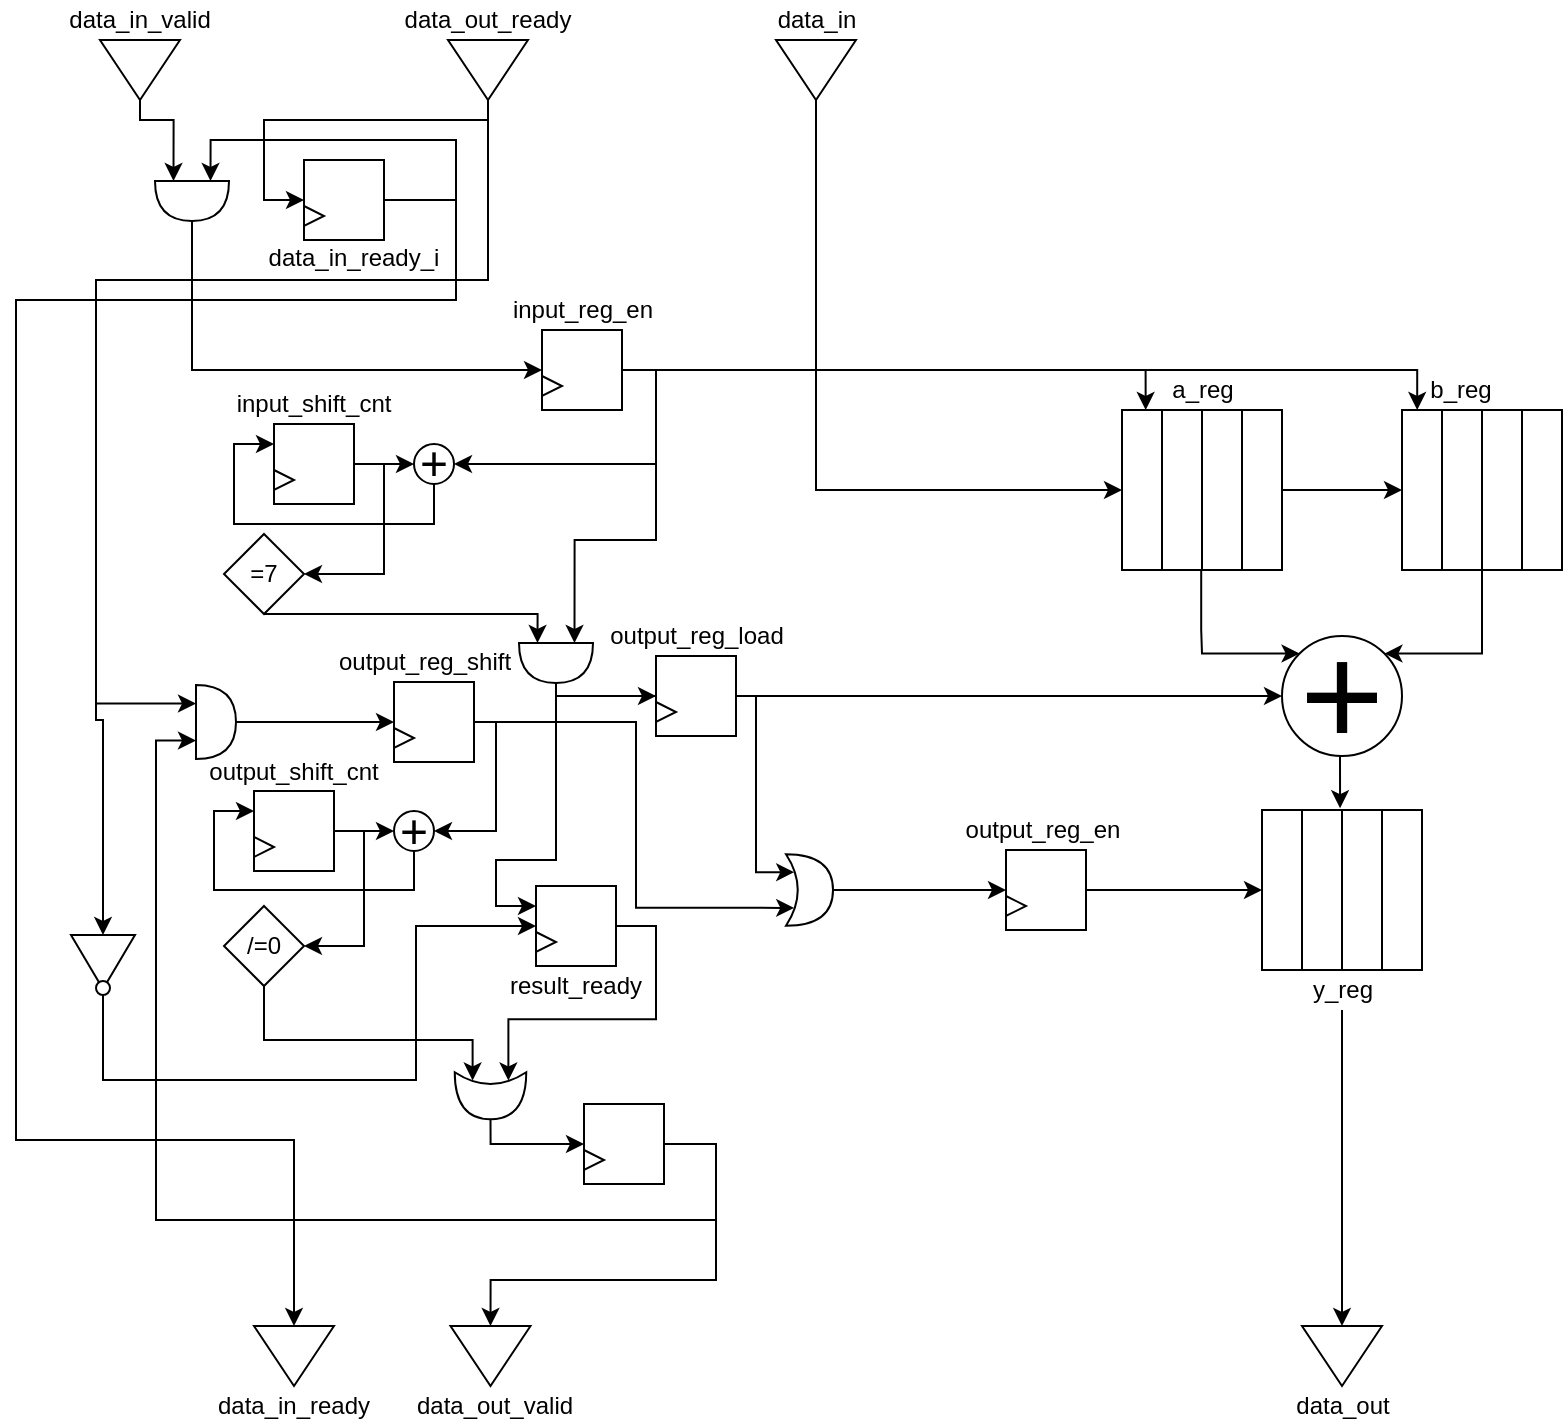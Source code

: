 <mxfile version="13.7.3" type="device"><diagram id="z1mritxUwc_ko28zb8pS" name="Page-1"><mxGraphModel dx="179" dy="81" grid="1" gridSize="10" guides="1" tooltips="1" connect="1" arrows="1" fold="1" page="1" pageScale="1" pageWidth="827" pageHeight="1169" math="0" shadow="0"><root><mxCell id="0"/><mxCell id="1" parent="0"/><mxCell id="0Oa2GULW8J-Zycd-heaF-14" value="a_reg" style="text;html=1;resizable=0;autosize=1;align=center;verticalAlign=middle;points=[];fillColor=none;strokeColor=none;rounded=0;" parent="1" vertex="1"><mxGeometry x="598" y="215" width="50" height="20" as="geometry"/></mxCell><mxCell id="0Oa2GULW8J-Zycd-heaF-15" value="b_reg" style="text;html=1;resizable=0;autosize=1;align=center;verticalAlign=middle;points=[];fillColor=none;strokeColor=none;rounded=0;" parent="1" vertex="1"><mxGeometry x="727" y="215" width="50" height="20" as="geometry"/></mxCell><mxCell id="0Oa2GULW8J-Zycd-heaF-16" style="edgeStyle=orthogonalEdgeStyle;rounded=0;orthogonalLoop=1;jettySize=auto;html=1;exitX=1;exitY=0.5;exitDx=0;exitDy=0;entryX=0;entryY=0.5;entryDx=0;entryDy=0;" parent="1" source="0Oa2GULW8J-Zycd-heaF-3" target="0Oa2GULW8J-Zycd-heaF-9" edge="1"><mxGeometry relative="1" as="geometry"/></mxCell><mxCell id="0Oa2GULW8J-Zycd-heaF-17" value="&lt;font style=&quot;font-size: 72px&quot;&gt;+&lt;/font&gt;" style="ellipse;whiteSpace=wrap;html=1;aspect=fixed;" parent="1" vertex="1"><mxGeometry x="663" y="348" width="60" height="60" as="geometry"/></mxCell><mxCell id="0Oa2GULW8J-Zycd-heaF-24" style="edgeStyle=orthogonalEdgeStyle;rounded=0;orthogonalLoop=1;jettySize=auto;html=1;exitX=0.5;exitY=1;exitDx=0;exitDy=0;entryX=0.488;entryY=-0.011;entryDx=0;entryDy=0;entryPerimeter=0;" parent="1" source="0Oa2GULW8J-Zycd-heaF-17" target="0Oa2GULW8J-Zycd-heaF-19" edge="1"><mxGeometry relative="1" as="geometry"><mxPoint x="673" y="285" as="sourcePoint"/><mxPoint x="733" y="285" as="targetPoint"/></mxGeometry></mxCell><mxCell id="0Oa2GULW8J-Zycd-heaF-25" style="edgeStyle=orthogonalEdgeStyle;rounded=0;orthogonalLoop=1;jettySize=auto;html=1;exitX=0.5;exitY=1;exitDx=0;exitDy=0;entryX=1;entryY=0;entryDx=0;entryDy=0;exitPerimeter=0;" parent="1" source="0Oa2GULW8J-Zycd-heaF-9" target="0Oa2GULW8J-Zycd-heaF-17" edge="1"><mxGeometry relative="1" as="geometry"><mxPoint x="703" y="407" as="sourcePoint"/><mxPoint x="702.04" y="444.12" as="targetPoint"/><Array as="points"><mxPoint x="763" y="357"/></Array></mxGeometry></mxCell><mxCell id="0Oa2GULW8J-Zycd-heaF-26" style="edgeStyle=orthogonalEdgeStyle;rounded=0;orthogonalLoop=1;jettySize=auto;html=1;exitX=0.495;exitY=1.006;exitDx=0;exitDy=0;entryX=0;entryY=0;entryDx=0;entryDy=0;exitPerimeter=0;" parent="1" source="0Oa2GULW8J-Zycd-heaF-3" target="0Oa2GULW8J-Zycd-heaF-17" edge="1"><mxGeometry relative="1" as="geometry"><mxPoint x="626.72" y="311" as="sourcePoint"/><mxPoint x="663.6" y="352.44" as="targetPoint"/><Array as="points"><mxPoint x="623" y="345"/><mxPoint x="623" y="357"/></Array></mxGeometry></mxCell><mxCell id="0Oa2GULW8J-Zycd-heaF-66" style="edgeStyle=orthogonalEdgeStyle;rounded=0;orthogonalLoop=1;jettySize=auto;html=1;entryX=0;entryY=0.5;entryDx=0;entryDy=0;" parent="1" source="0Oa2GULW8J-Zycd-heaF-27" target="0Oa2GULW8J-Zycd-heaF-70" edge="1"><mxGeometry relative="1" as="geometry"><mxPoint x="693" y="585" as="targetPoint"/></mxGeometry></mxCell><mxCell id="0Oa2GULW8J-Zycd-heaF-27" value="y_reg" style="text;html=1;resizable=0;autosize=1;align=center;verticalAlign=middle;points=[];fillColor=none;strokeColor=none;rounded=0;" parent="1" vertex="1"><mxGeometry x="668" y="515" width="50" height="20" as="geometry"/></mxCell><mxCell id="0Oa2GULW8J-Zycd-heaF-44" style="edgeStyle=orthogonalEdgeStyle;rounded=0;orthogonalLoop=1;jettySize=auto;html=1;entryX=0;entryY=0.5;entryDx=0;entryDy=0;exitX=1;exitY=0.5;exitDx=0;exitDy=0;" parent="1" source="ok6-LLBkIA0m_sXFEHjY-4" target="0Oa2GULW8J-Zycd-heaF-17" edge="1"><mxGeometry relative="1" as="geometry"><mxPoint x="525" y="367" as="sourcePoint"/></mxGeometry></mxCell><mxCell id="0Oa2GULW8J-Zycd-heaF-47" style="edgeStyle=orthogonalEdgeStyle;rounded=0;orthogonalLoop=1;jettySize=auto;html=1;entryX=0;entryY=0.5;entryDx=0;entryDy=0;exitX=0.833;exitY=0.5;exitDx=0;exitDy=0;exitPerimeter=0;" parent="1" source="0Oa2GULW8J-Zycd-heaF-69" target="0Oa2GULW8J-Zycd-heaF-3" edge="1"><mxGeometry relative="1" as="geometry"/></mxCell><mxCell id="0Oa2GULW8J-Zycd-heaF-46" value="data_in" style="text;html=1;resizable=0;autosize=1;align=center;verticalAlign=middle;points=[];fillColor=none;strokeColor=none;rounded=0;" parent="1" vertex="1"><mxGeometry x="405" y="30" width="50" height="20" as="geometry"/></mxCell><mxCell id="0Oa2GULW8J-Zycd-heaF-49" value="" style="triangle;whiteSpace=wrap;html=1;" parent="1" vertex="1"><mxGeometry x="653" y="495" width="10" height="10" as="geometry"/></mxCell><mxCell id="0Oa2GULW8J-Zycd-heaF-50" value="" style="triangle;whiteSpace=wrap;html=1;" parent="1" vertex="1"><mxGeometry x="583" y="295" width="10" height="10" as="geometry"/></mxCell><mxCell id="0Oa2GULW8J-Zycd-heaF-51" value="" style="triangle;whiteSpace=wrap;html=1;" parent="1" vertex="1"><mxGeometry x="723" y="295" width="10" height="10" as="geometry"/></mxCell><mxCell id="0Oa2GULW8J-Zycd-heaF-92" style="edgeStyle=orthogonalEdgeStyle;rounded=0;orthogonalLoop=1;jettySize=auto;html=1;entryX=0.095;entryY=0;entryDx=0;entryDy=0;entryPerimeter=0;" parent="1" source="0Oa2GULW8J-Zycd-heaF-52" target="0Oa2GULW8J-Zycd-heaF-9" edge="1"><mxGeometry relative="1" as="geometry"/></mxCell><mxCell id="0Oa2GULW8J-Zycd-heaF-93" style="edgeStyle=orthogonalEdgeStyle;rounded=0;orthogonalLoop=1;jettySize=auto;html=1;entryX=0.148;entryY=0;entryDx=0;entryDy=0;entryPerimeter=0;" parent="1" source="0Oa2GULW8J-Zycd-heaF-52" target="0Oa2GULW8J-Zycd-heaF-3" edge="1"><mxGeometry relative="1" as="geometry"/></mxCell><mxCell id="0Oa2GULW8J-Zycd-heaF-95" style="edgeStyle=orthogonalEdgeStyle;rounded=0;orthogonalLoop=1;jettySize=auto;html=1;exitX=1;exitY=0.5;exitDx=0;exitDy=0;entryX=1;entryY=0.5;entryDx=0;entryDy=0;" parent="1" source="0Oa2GULW8J-Zycd-heaF-52" target="0Oa2GULW8J-Zycd-heaF-88" edge="1"><mxGeometry relative="1" as="geometry"><Array as="points"><mxPoint x="350" y="215"/><mxPoint x="350" y="262"/></Array></mxGeometry></mxCell><mxCell id="ok6-LLBkIA0m_sXFEHjY-2" style="edgeStyle=orthogonalEdgeStyle;rounded=0;orthogonalLoop=1;jettySize=auto;html=1;entryX=0;entryY=0.25;entryDx=0;entryDy=0;entryPerimeter=0;exitX=1;exitY=0.5;exitDx=0;exitDy=0;" parent="1" source="0Oa2GULW8J-Zycd-heaF-52" target="ok6-LLBkIA0m_sXFEHjY-8" edge="1"><mxGeometry relative="1" as="geometry"><mxPoint x="204" y="350.5" as="targetPoint"/><Array as="points"><mxPoint x="350" y="215"/><mxPoint x="350" y="300"/><mxPoint x="309" y="300"/></Array></mxGeometry></mxCell><mxCell id="0Oa2GULW8J-Zycd-heaF-52" value="" style="rounded=0;whiteSpace=wrap;html=1;" parent="1" vertex="1"><mxGeometry x="293" y="195" width="40" height="40" as="geometry"/></mxCell><mxCell id="0Oa2GULW8J-Zycd-heaF-53" value="" style="triangle;whiteSpace=wrap;html=1;" parent="1" vertex="1"><mxGeometry x="293" y="218" width="10" height="10" as="geometry"/></mxCell><mxCell id="0Oa2GULW8J-Zycd-heaF-54" value="input_reg_en" style="text;html=1;resizable=0;autosize=1;align=center;verticalAlign=middle;points=[];fillColor=none;strokeColor=none;rounded=0;" parent="1" vertex="1"><mxGeometry x="268" y="175" width="90" height="20" as="geometry"/></mxCell><mxCell id="0Oa2GULW8J-Zycd-heaF-60" style="edgeStyle=orthogonalEdgeStyle;rounded=0;orthogonalLoop=1;jettySize=auto;html=1;exitX=1;exitY=0.5;exitDx=0;exitDy=0;entryX=0;entryY=0.5;entryDx=0;entryDy=0;" parent="1" source="0Oa2GULW8J-Zycd-heaF-57" target="0Oa2GULW8J-Zycd-heaF-19" edge="1"><mxGeometry relative="1" as="geometry"/></mxCell><mxCell id="0Oa2GULW8J-Zycd-heaF-57" value="" style="rounded=0;whiteSpace=wrap;html=1;" parent="1" vertex="1"><mxGeometry x="525" y="455" width="40" height="40" as="geometry"/></mxCell><mxCell id="0Oa2GULW8J-Zycd-heaF-58" value="" style="triangle;whiteSpace=wrap;html=1;" parent="1" vertex="1"><mxGeometry x="525" y="478" width="10" height="10" as="geometry"/></mxCell><mxCell id="0Oa2GULW8J-Zycd-heaF-59" value="output_reg_en" style="text;html=1;resizable=0;autosize=1;align=center;verticalAlign=middle;points=[];fillColor=none;strokeColor=none;rounded=0;" parent="1" vertex="1"><mxGeometry x="498" y="435" width="90" height="20" as="geometry"/></mxCell><mxCell id="0Oa2GULW8J-Zycd-heaF-63" style="edgeStyle=orthogonalEdgeStyle;rounded=0;orthogonalLoop=1;jettySize=auto;html=1;entryX=0;entryY=0.5;entryDx=0;entryDy=0;exitX=1;exitY=0.5;exitDx=0;exitDy=0;exitPerimeter=0;" parent="1" target="0Oa2GULW8J-Zycd-heaF-57" edge="1" source="Riusbl0gXPG6KPre2Tyr-14"><mxGeometry relative="1" as="geometry"><mxPoint x="450" y="475" as="sourcePoint"/></mxGeometry></mxCell><mxCell id="0Oa2GULW8J-Zycd-heaF-67" value="data_out" style="text;html=1;resizable=0;autosize=1;align=center;verticalAlign=middle;points=[];fillColor=none;strokeColor=none;rounded=0;" parent="1" vertex="1"><mxGeometry x="663" y="723" width="60" height="20" as="geometry"/></mxCell><mxCell id="0Oa2GULW8J-Zycd-heaF-69" value="" style="triangle;whiteSpace=wrap;html=1;rotation=90;" parent="1" vertex="1"><mxGeometry x="415" y="45" width="30" height="40" as="geometry"/></mxCell><mxCell id="0Oa2GULW8J-Zycd-heaF-70" value="" style="triangle;whiteSpace=wrap;html=1;rotation=90;" parent="1" vertex="1"><mxGeometry x="678" y="688" width="30" height="40" as="geometry"/></mxCell><mxCell id="0Oa2GULW8J-Zycd-heaF-72" value="data_in_ready" style="text;html=1;strokeColor=none;fillColor=none;align=center;verticalAlign=middle;whiteSpace=wrap;rounded=0;" parent="1" vertex="1"><mxGeometry x="149" y="723" width="40" height="20" as="geometry"/></mxCell><mxCell id="0Oa2GULW8J-Zycd-heaF-73" value="data_in_valid" style="text;html=1;strokeColor=none;fillColor=none;align=center;verticalAlign=middle;whiteSpace=wrap;rounded=0;" parent="1" vertex="1"><mxGeometry x="72" y="30" width="40" height="20" as="geometry"/></mxCell><mxCell id="0Oa2GULW8J-Zycd-heaF-78" value="data_out_ready" style="text;html=1;strokeColor=none;fillColor=none;align=center;verticalAlign=middle;whiteSpace=wrap;rounded=0;" parent="1" vertex="1"><mxGeometry x="246" y="30" width="40" height="20" as="geometry"/></mxCell><mxCell id="0Oa2GULW8J-Zycd-heaF-94" style="edgeStyle=orthogonalEdgeStyle;rounded=0;orthogonalLoop=1;jettySize=auto;html=1;entryX=0;entryY=0.5;entryDx=0;entryDy=0;" parent="1" source="0Oa2GULW8J-Zycd-heaF-86" target="0Oa2GULW8J-Zycd-heaF-88" edge="1"><mxGeometry relative="1" as="geometry"/></mxCell><mxCell id="ok6-LLBkIA0m_sXFEHjY-3" style="edgeStyle=orthogonalEdgeStyle;rounded=0;orthogonalLoop=1;jettySize=auto;html=1;exitX=1;exitY=0.5;exitDx=0;exitDy=0;entryX=1;entryY=0.5;entryDx=0;entryDy=0;" parent="1" source="0Oa2GULW8J-Zycd-heaF-86" target="ok6-LLBkIA0m_sXFEHjY-9" edge="1"><mxGeometry relative="1" as="geometry"><mxPoint x="184" y="350.5" as="targetPoint"/><Array as="points"><mxPoint x="214" y="262"/><mxPoint x="214" y="317"/></Array></mxGeometry></mxCell><mxCell id="0Oa2GULW8J-Zycd-heaF-86" value="" style="rounded=0;whiteSpace=wrap;html=1;" parent="1" vertex="1"><mxGeometry x="159" y="242" width="40" height="40" as="geometry"/></mxCell><mxCell id="0Oa2GULW8J-Zycd-heaF-87" value="" style="triangle;whiteSpace=wrap;html=1;" parent="1" vertex="1"><mxGeometry x="159" y="265" width="10" height="10" as="geometry"/></mxCell><mxCell id="0Oa2GULW8J-Zycd-heaF-90" style="edgeStyle=orthogonalEdgeStyle;rounded=0;orthogonalLoop=1;jettySize=auto;html=1;exitX=0.5;exitY=1;exitDx=0;exitDy=0;entryX=0;entryY=0.25;entryDx=0;entryDy=0;" parent="1" source="0Oa2GULW8J-Zycd-heaF-88" target="0Oa2GULW8J-Zycd-heaF-86" edge="1"><mxGeometry relative="1" as="geometry"><Array as="points"><mxPoint x="239" y="292"/><mxPoint x="139" y="292"/><mxPoint x="139" y="252"/></Array></mxGeometry></mxCell><mxCell id="0Oa2GULW8J-Zycd-heaF-88" value="&lt;font style=&quot;font-size: 24px&quot;&gt;+&lt;/font&gt;" style="ellipse;whiteSpace=wrap;html=1;aspect=fixed;" parent="1" vertex="1"><mxGeometry x="229" y="252" width="20" height="20" as="geometry"/></mxCell><mxCell id="0Oa2GULW8J-Zycd-heaF-96" value="input_shift_cnt" style="text;html=1;strokeColor=none;fillColor=none;align=center;verticalAlign=middle;whiteSpace=wrap;rounded=0;" parent="1" vertex="1"><mxGeometry x="159" y="222" width="40" height="20" as="geometry"/></mxCell><mxCell id="ok6-LLBkIA0m_sXFEHjY-7" style="edgeStyle=orthogonalEdgeStyle;rounded=0;orthogonalLoop=1;jettySize=auto;html=1;exitX=1;exitY=0.5;exitDx=0;exitDy=0;exitPerimeter=0;entryX=0;entryY=0.5;entryDx=0;entryDy=0;" parent="1" source="ok6-LLBkIA0m_sXFEHjY-8" target="ok6-LLBkIA0m_sXFEHjY-4" edge="1"><mxGeometry relative="1" as="geometry"><mxPoint x="300" y="367" as="sourcePoint"/><Array as="points"><mxPoint x="300" y="370"/><mxPoint x="300" y="378"/></Array></mxGeometry></mxCell><mxCell id="ok6-LLBkIA0m_sXFEHjY-28" style="edgeStyle=orthogonalEdgeStyle;rounded=0;orthogonalLoop=1;jettySize=auto;html=1;entryX=0;entryY=0.25;entryDx=0;entryDy=0;" parent="1" source="ok6-LLBkIA0m_sXFEHjY-4" target="ok6-LLBkIA0m_sXFEHjY-25" edge="1"><mxGeometry relative="1" as="geometry"><Array as="points"><mxPoint x="300" y="378"/><mxPoint x="300" y="460"/><mxPoint x="270" y="460"/><mxPoint x="270" y="483"/></Array></mxGeometry></mxCell><mxCell id="Riusbl0gXPG6KPre2Tyr-15" style="edgeStyle=orthogonalEdgeStyle;rounded=0;orthogonalLoop=1;jettySize=auto;html=1;exitX=1;exitY=0.5;exitDx=0;exitDy=0;entryX=0.175;entryY=0.25;entryDx=0;entryDy=0;entryPerimeter=0;" edge="1" parent="1" source="ok6-LLBkIA0m_sXFEHjY-4" target="Riusbl0gXPG6KPre2Tyr-14"><mxGeometry relative="1" as="geometry"><Array as="points"><mxPoint x="400" y="378"/><mxPoint x="400" y="466"/></Array></mxGeometry></mxCell><mxCell id="ok6-LLBkIA0m_sXFEHjY-4" value="" style="rounded=0;whiteSpace=wrap;html=1;" parent="1" vertex="1"><mxGeometry x="350" y="358" width="40" height="40" as="geometry"/></mxCell><mxCell id="ok6-LLBkIA0m_sXFEHjY-5" value="" style="triangle;whiteSpace=wrap;html=1;" parent="1" vertex="1"><mxGeometry x="350" y="381" width="10" height="10" as="geometry"/></mxCell><mxCell id="ok6-LLBkIA0m_sXFEHjY-6" value="output_reg_load" style="text;html=1;resizable=0;autosize=1;align=center;verticalAlign=middle;points=[];fillColor=none;strokeColor=none;rounded=0;" parent="1" vertex="1"><mxGeometry x="320" y="338" width="100" height="20" as="geometry"/></mxCell><mxCell id="ok6-LLBkIA0m_sXFEHjY-8" value="" style="shape=or;whiteSpace=wrap;html=1;rotation=90;" parent="1" vertex="1"><mxGeometry x="290" y="343" width="20" height="37" as="geometry"/></mxCell><mxCell id="ok6-LLBkIA0m_sXFEHjY-10" style="edgeStyle=orthogonalEdgeStyle;rounded=0;orthogonalLoop=1;jettySize=auto;html=1;entryX=0;entryY=0.75;entryDx=0;entryDy=0;entryPerimeter=0;exitX=0.5;exitY=1;exitDx=0;exitDy=0;" parent="1" source="ok6-LLBkIA0m_sXFEHjY-9" target="ok6-LLBkIA0m_sXFEHjY-8" edge="1"><mxGeometry relative="1" as="geometry"><Array as="points"><mxPoint x="291" y="337"/></Array></mxGeometry></mxCell><mxCell id="ok6-LLBkIA0m_sXFEHjY-9" value="=7" style="rhombus;whiteSpace=wrap;html=1;" parent="1" vertex="1"><mxGeometry x="134" y="297" width="40" height="40" as="geometry"/></mxCell><mxCell id="ok6-LLBkIA0m_sXFEHjY-11" style="edgeStyle=orthogonalEdgeStyle;rounded=0;orthogonalLoop=1;jettySize=auto;html=1;exitX=1;exitY=0.5;exitDx=0;exitDy=0;entryX=1;entryY=0.5;entryDx=0;entryDy=0;" parent="1" source="ok6-LLBkIA0m_sXFEHjY-12" target="ok6-LLBkIA0m_sXFEHjY-19" edge="1"><mxGeometry relative="1" as="geometry"><mxPoint x="164" y="500.5" as="targetPoint"/><Array as="points"><mxPoint x="204" y="445"/><mxPoint x="204" y="503"/></Array></mxGeometry></mxCell><mxCell id="ok6-LLBkIA0m_sXFEHjY-17" style="edgeStyle=orthogonalEdgeStyle;rounded=0;orthogonalLoop=1;jettySize=auto;html=1;entryX=0;entryY=0.5;entryDx=0;entryDy=0;" parent="1" source="ok6-LLBkIA0m_sXFEHjY-12" target="ok6-LLBkIA0m_sXFEHjY-15" edge="1"><mxGeometry relative="1" as="geometry"/></mxCell><mxCell id="ok6-LLBkIA0m_sXFEHjY-12" value="" style="rounded=0;whiteSpace=wrap;html=1;" parent="1" vertex="1"><mxGeometry x="149" y="425.5" width="40" height="40" as="geometry"/></mxCell><mxCell id="ok6-LLBkIA0m_sXFEHjY-13" value="" style="triangle;whiteSpace=wrap;html=1;" parent="1" vertex="1"><mxGeometry x="149" y="448.5" width="10" height="10" as="geometry"/></mxCell><mxCell id="ok6-LLBkIA0m_sXFEHjY-14" style="edgeStyle=orthogonalEdgeStyle;rounded=0;orthogonalLoop=1;jettySize=auto;html=1;exitX=0.5;exitY=1;exitDx=0;exitDy=0;entryX=0;entryY=0.25;entryDx=0;entryDy=0;" parent="1" source="ok6-LLBkIA0m_sXFEHjY-15" target="ok6-LLBkIA0m_sXFEHjY-12" edge="1"><mxGeometry relative="1" as="geometry"><Array as="points"><mxPoint x="229" y="475"/><mxPoint x="129" y="475"/><mxPoint x="129" y="435"/></Array></mxGeometry></mxCell><mxCell id="ok6-LLBkIA0m_sXFEHjY-15" value="&lt;font style=&quot;font-size: 24px&quot;&gt;+&lt;/font&gt;" style="ellipse;whiteSpace=wrap;html=1;aspect=fixed;" parent="1" vertex="1"><mxGeometry x="219" y="435.5" width="20" height="20" as="geometry"/></mxCell><mxCell id="ok6-LLBkIA0m_sXFEHjY-16" value="output_shift_cnt" style="text;html=1;strokeColor=none;fillColor=none;align=center;verticalAlign=middle;whiteSpace=wrap;rounded=0;" parent="1" vertex="1"><mxGeometry x="149" y="405.5" width="40" height="20" as="geometry"/></mxCell><mxCell id="ok6-LLBkIA0m_sXFEHjY-35" style="edgeStyle=orthogonalEdgeStyle;rounded=0;orthogonalLoop=1;jettySize=auto;html=1;exitX=0.5;exitY=1;exitDx=0;exitDy=0;entryX=0.175;entryY=0.75;entryDx=0;entryDy=0;entryPerimeter=0;" parent="1" source="ok6-LLBkIA0m_sXFEHjY-19" target="ok6-LLBkIA0m_sXFEHjY-33" edge="1"><mxGeometry relative="1" as="geometry"><Array as="points"><mxPoint x="154" y="550"/><mxPoint x="258" y="550"/></Array></mxGeometry></mxCell><mxCell id="ok6-LLBkIA0m_sXFEHjY-19" value="/=0" style="rhombus;whiteSpace=wrap;html=1;" parent="1" vertex="1"><mxGeometry x="134" y="483" width="40" height="40" as="geometry"/></mxCell><mxCell id="GlWYAnT8wc136EQPBjTA-5" style="edgeStyle=orthogonalEdgeStyle;rounded=0;orthogonalLoop=1;jettySize=auto;html=1;exitX=1;exitY=0.5;exitDx=0;exitDy=0;entryX=0;entryY=0.75;entryDx=0;entryDy=0;entryPerimeter=0;" parent="1" source="ok6-LLBkIA0m_sXFEHjY-20" target="GlWYAnT8wc136EQPBjTA-4" edge="1"><mxGeometry relative="1" as="geometry"><Array as="points"><mxPoint x="92" y="90"/><mxPoint x="109" y="90"/></Array></mxGeometry></mxCell><mxCell id="ok6-LLBkIA0m_sXFEHjY-20" value="" style="triangle;whiteSpace=wrap;html=1;rotation=90;" parent="1" vertex="1"><mxGeometry x="77" y="45" width="30" height="40" as="geometry"/></mxCell><mxCell id="ok6-LLBkIA0m_sXFEHjY-31" style="edgeStyle=orthogonalEdgeStyle;rounded=0;orthogonalLoop=1;jettySize=auto;html=1;entryX=0;entryY=0.5;entryDx=0;entryDy=0;" parent="1" source="ok6-LLBkIA0m_sXFEHjY-24" target="Riusbl0gXPG6KPre2Tyr-18" edge="1"><mxGeometry relative="1" as="geometry"><Array as="points"><mxPoint x="266" y="170"/><mxPoint x="70" y="170"/><mxPoint x="70" y="390"/><mxPoint x="74" y="390"/></Array><mxPoint x="74" y="470" as="targetPoint"/></mxGeometry></mxCell><mxCell id="GlWYAnT8wc136EQPBjTA-11" style="edgeStyle=orthogonalEdgeStyle;rounded=0;orthogonalLoop=1;jettySize=auto;html=1;exitX=1;exitY=0.5;exitDx=0;exitDy=0;entryX=0;entryY=0.5;entryDx=0;entryDy=0;" parent="1" source="ok6-LLBkIA0m_sXFEHjY-24" target="GlWYAnT8wc136EQPBjTA-1" edge="1"><mxGeometry relative="1" as="geometry"><Array as="points"><mxPoint x="266" y="90"/><mxPoint x="154" y="90"/><mxPoint x="154" y="130"/></Array></mxGeometry></mxCell><mxCell id="Riusbl0gXPG6KPre2Tyr-13" style="edgeStyle=orthogonalEdgeStyle;rounded=0;orthogonalLoop=1;jettySize=auto;html=1;exitX=1;exitY=0.5;exitDx=0;exitDy=0;entryX=0;entryY=0.25;entryDx=0;entryDy=0;entryPerimeter=0;" edge="1" parent="1" source="ok6-LLBkIA0m_sXFEHjY-24" target="Riusbl0gXPG6KPre2Tyr-5"><mxGeometry relative="1" as="geometry"><Array as="points"><mxPoint x="266" y="170"/><mxPoint x="70" y="170"/><mxPoint x="70" y="382"/></Array></mxGeometry></mxCell><mxCell id="ok6-LLBkIA0m_sXFEHjY-24" value="" style="triangle;whiteSpace=wrap;html=1;rotation=90;" parent="1" vertex="1"><mxGeometry x="251" y="45" width="30" height="40" as="geometry"/></mxCell><mxCell id="0Oa2GULW8J-Zycd-heaF-2" value="" style="shape=table;html=1;whiteSpace=wrap;startSize=0;container=1;collapsible=0;childLayout=tableLayout;" parent="1" vertex="1"><mxGeometry x="583" y="235" width="80" height="80" as="geometry"/></mxCell><mxCell id="0Oa2GULW8J-Zycd-heaF-3" value="" style="shape=partialRectangle;html=1;whiteSpace=wrap;collapsible=0;dropTarget=0;pointerEvents=0;fillColor=none;top=0;left=0;bottom=0;right=0;points=[[0,0.5],[1,0.5]];portConstraint=eastwest;" parent="0Oa2GULW8J-Zycd-heaF-2" vertex="1"><mxGeometry width="80" height="80" as="geometry"/></mxCell><mxCell id="0Oa2GULW8J-Zycd-heaF-4" value="" style="shape=partialRectangle;html=1;whiteSpace=wrap;connectable=0;overflow=hidden;fillColor=none;top=0;left=0;bottom=0;right=0;" parent="0Oa2GULW8J-Zycd-heaF-3" vertex="1"><mxGeometry width="20" height="80" as="geometry"/></mxCell><mxCell id="0Oa2GULW8J-Zycd-heaF-5" value="" style="shape=partialRectangle;html=1;whiteSpace=wrap;connectable=0;overflow=hidden;fillColor=none;top=0;left=0;bottom=0;right=0;" parent="0Oa2GULW8J-Zycd-heaF-3" vertex="1"><mxGeometry x="20" width="20" height="80" as="geometry"/></mxCell><mxCell id="0Oa2GULW8J-Zycd-heaF-6" value="" style="shape=partialRectangle;html=1;whiteSpace=wrap;connectable=0;overflow=hidden;fillColor=none;top=0;left=0;bottom=0;right=0;" parent="0Oa2GULW8J-Zycd-heaF-3" vertex="1"><mxGeometry x="40" width="20" height="80" as="geometry"/></mxCell><mxCell id="0Oa2GULW8J-Zycd-heaF-7" value="" style="shape=partialRectangle;html=1;whiteSpace=wrap;connectable=0;overflow=hidden;fillColor=none;top=0;left=0;bottom=0;right=0;" parent="0Oa2GULW8J-Zycd-heaF-3" vertex="1"><mxGeometry x="60" width="20" height="80" as="geometry"/></mxCell><mxCell id="0Oa2GULW8J-Zycd-heaF-8" value="" style="shape=table;html=1;whiteSpace=wrap;startSize=0;container=1;collapsible=0;childLayout=tableLayout;" parent="1" vertex="1"><mxGeometry x="723" y="235" width="80" height="80" as="geometry"/></mxCell><mxCell id="0Oa2GULW8J-Zycd-heaF-9" value="" style="shape=partialRectangle;html=1;whiteSpace=wrap;collapsible=0;dropTarget=0;pointerEvents=0;fillColor=none;top=0;left=0;bottom=0;right=0;points=[[0,0.5],[1,0.5]];portConstraint=eastwest;" parent="0Oa2GULW8J-Zycd-heaF-8" vertex="1"><mxGeometry width="80" height="80" as="geometry"/></mxCell><mxCell id="0Oa2GULW8J-Zycd-heaF-10" value="" style="shape=partialRectangle;html=1;whiteSpace=wrap;connectable=0;overflow=hidden;fillColor=none;top=0;left=0;bottom=0;right=0;" parent="0Oa2GULW8J-Zycd-heaF-9" vertex="1"><mxGeometry width="20" height="80" as="geometry"/></mxCell><mxCell id="0Oa2GULW8J-Zycd-heaF-11" value="" style="shape=partialRectangle;html=1;whiteSpace=wrap;connectable=0;overflow=hidden;fillColor=none;top=0;left=0;bottom=0;right=0;" parent="0Oa2GULW8J-Zycd-heaF-9" vertex="1"><mxGeometry x="20" width="20" height="80" as="geometry"/></mxCell><mxCell id="0Oa2GULW8J-Zycd-heaF-12" value="" style="shape=partialRectangle;html=1;whiteSpace=wrap;connectable=0;overflow=hidden;fillColor=none;top=0;left=0;bottom=0;right=0;" parent="0Oa2GULW8J-Zycd-heaF-9" vertex="1"><mxGeometry x="40" width="20" height="80" as="geometry"/></mxCell><mxCell id="0Oa2GULW8J-Zycd-heaF-13" value="" style="shape=partialRectangle;html=1;whiteSpace=wrap;connectable=0;overflow=hidden;fillColor=none;top=0;left=0;bottom=0;right=0;" parent="0Oa2GULW8J-Zycd-heaF-9" vertex="1"><mxGeometry x="60" width="20" height="80" as="geometry"/></mxCell><mxCell id="0Oa2GULW8J-Zycd-heaF-18" value="" style="shape=table;html=1;whiteSpace=wrap;startSize=0;container=1;collapsible=0;childLayout=tableLayout;" parent="1" vertex="1"><mxGeometry x="653" y="435" width="80" height="80" as="geometry"/></mxCell><mxCell id="0Oa2GULW8J-Zycd-heaF-19" value="" style="shape=partialRectangle;html=1;whiteSpace=wrap;collapsible=0;dropTarget=0;pointerEvents=0;fillColor=none;top=0;left=0;bottom=0;right=0;points=[[0,0.5],[1,0.5]];portConstraint=eastwest;" parent="0Oa2GULW8J-Zycd-heaF-18" vertex="1"><mxGeometry width="80" height="80" as="geometry"/></mxCell><mxCell id="0Oa2GULW8J-Zycd-heaF-20" value="" style="shape=partialRectangle;html=1;whiteSpace=wrap;connectable=0;overflow=hidden;fillColor=none;top=0;left=0;bottom=0;right=0;" parent="0Oa2GULW8J-Zycd-heaF-19" vertex="1"><mxGeometry width="20" height="80" as="geometry"/></mxCell><mxCell id="0Oa2GULW8J-Zycd-heaF-21" value="" style="shape=partialRectangle;html=1;whiteSpace=wrap;connectable=0;overflow=hidden;fillColor=none;top=0;left=0;bottom=0;right=0;" parent="0Oa2GULW8J-Zycd-heaF-19" vertex="1"><mxGeometry x="20" width="20" height="80" as="geometry"/></mxCell><mxCell id="0Oa2GULW8J-Zycd-heaF-22" value="" style="shape=partialRectangle;html=1;whiteSpace=wrap;connectable=0;overflow=hidden;fillColor=none;top=0;left=0;bottom=0;right=0;" parent="0Oa2GULW8J-Zycd-heaF-19" vertex="1"><mxGeometry x="40" width="20" height="80" as="geometry"/></mxCell><mxCell id="0Oa2GULW8J-Zycd-heaF-23" value="" style="shape=partialRectangle;html=1;whiteSpace=wrap;connectable=0;overflow=hidden;fillColor=none;top=0;left=0;bottom=0;right=0;" parent="0Oa2GULW8J-Zycd-heaF-19" vertex="1"><mxGeometry x="60" width="20" height="80" as="geometry"/></mxCell><mxCell id="ok6-LLBkIA0m_sXFEHjY-34" style="edgeStyle=orthogonalEdgeStyle;rounded=0;orthogonalLoop=1;jettySize=auto;html=1;entryX=0.175;entryY=0.25;entryDx=0;entryDy=0;entryPerimeter=0;exitX=1;exitY=0.5;exitDx=0;exitDy=0;" parent="1" source="ok6-LLBkIA0m_sXFEHjY-25" target="ok6-LLBkIA0m_sXFEHjY-33" edge="1"><mxGeometry relative="1" as="geometry"/></mxCell><mxCell id="ok6-LLBkIA0m_sXFEHjY-25" value="" style="rounded=0;whiteSpace=wrap;html=1;" parent="1" vertex="1"><mxGeometry x="290" y="473" width="40" height="40" as="geometry"/></mxCell><mxCell id="ok6-LLBkIA0m_sXFEHjY-26" value="" style="triangle;whiteSpace=wrap;html=1;" parent="1" vertex="1"><mxGeometry x="290" y="496" width="10" height="10" as="geometry"/></mxCell><mxCell id="ok6-LLBkIA0m_sXFEHjY-27" value="result_ready" style="text;html=1;strokeColor=none;fillColor=none;align=center;verticalAlign=middle;whiteSpace=wrap;rounded=0;" parent="1" vertex="1"><mxGeometry x="290" y="513" width="40" height="20" as="geometry"/></mxCell><mxCell id="ok6-LLBkIA0m_sXFEHjY-32" style="edgeStyle=orthogonalEdgeStyle;rounded=0;orthogonalLoop=1;jettySize=auto;html=1;entryX=0;entryY=0.5;entryDx=0;entryDy=0;exitX=1;exitY=0.5;exitDx=0;exitDy=0;" parent="1" source="Riusbl0gXPG6KPre2Tyr-18" target="ok6-LLBkIA0m_sXFEHjY-25" edge="1"><mxGeometry relative="1" as="geometry"><Array as="points"><mxPoint x="74" y="570"/><mxPoint x="230" y="570"/><mxPoint x="230" y="493"/></Array><mxPoint x="73.5" y="530.5" as="sourcePoint"/></mxGeometry></mxCell><mxCell id="GlWYAnT8wc136EQPBjTA-18" style="edgeStyle=orthogonalEdgeStyle;rounded=0;orthogonalLoop=1;jettySize=auto;html=1;exitX=1;exitY=0.5;exitDx=0;exitDy=0;exitPerimeter=0;entryX=0;entryY=0.5;entryDx=0;entryDy=0;" parent="1" source="ok6-LLBkIA0m_sXFEHjY-33" target="GlWYAnT8wc136EQPBjTA-16" edge="1"><mxGeometry relative="1" as="geometry"><Array as="points"><mxPoint x="267" y="602"/></Array></mxGeometry></mxCell><mxCell id="ok6-LLBkIA0m_sXFEHjY-33" value="" style="shape=xor;whiteSpace=wrap;html=1;rotation=90;" parent="1" vertex="1"><mxGeometry x="255.5" y="560" width="23.5" height="35.75" as="geometry"/></mxCell><mxCell id="ok6-LLBkIA0m_sXFEHjY-36" value="data_out_valid" style="text;html=1;resizable=0;autosize=1;align=center;verticalAlign=middle;points=[];fillColor=none;strokeColor=none;rounded=0;" parent="1" vertex="1"><mxGeometry x="224.25" y="723" width="90" height="20" as="geometry"/></mxCell><mxCell id="ok6-LLBkIA0m_sXFEHjY-37" value="" style="triangle;whiteSpace=wrap;html=1;rotation=90;" parent="1" vertex="1"><mxGeometry x="252.25" y="688" width="30" height="40" as="geometry"/></mxCell><mxCell id="GlWYAnT8wc136EQPBjTA-6" style="edgeStyle=orthogonalEdgeStyle;rounded=0;orthogonalLoop=1;jettySize=auto;html=1;entryX=0;entryY=0.5;entryDx=0;entryDy=0;exitX=1;exitY=0.5;exitDx=0;exitDy=0;" parent="1" source="GlWYAnT8wc136EQPBjTA-1" target="GlWYAnT8wc136EQPBjTA-7" edge="1"><mxGeometry relative="1" as="geometry"><mxPoint x="170" y="650" as="targetPoint"/><Array as="points"><mxPoint x="250" y="130"/><mxPoint x="250" y="180"/><mxPoint x="30" y="180"/><mxPoint x="30" y="600"/><mxPoint x="169" y="600"/></Array></mxGeometry></mxCell><mxCell id="GlWYAnT8wc136EQPBjTA-8" style="edgeStyle=orthogonalEdgeStyle;rounded=0;orthogonalLoop=1;jettySize=auto;html=1;entryX=0;entryY=0.25;entryDx=0;entryDy=0;entryPerimeter=0;exitX=1;exitY=0.5;exitDx=0;exitDy=0;" parent="1" source="GlWYAnT8wc136EQPBjTA-1" target="GlWYAnT8wc136EQPBjTA-4" edge="1"><mxGeometry relative="1" as="geometry"><Array as="points"><mxPoint x="250" y="130"/><mxPoint x="250" y="100"/><mxPoint x="127" y="100"/></Array></mxGeometry></mxCell><mxCell id="GlWYAnT8wc136EQPBjTA-1" value="" style="rounded=0;whiteSpace=wrap;html=1;" parent="1" vertex="1"><mxGeometry x="174" y="110" width="40" height="40" as="geometry"/></mxCell><mxCell id="GlWYAnT8wc136EQPBjTA-2" value="" style="triangle;whiteSpace=wrap;html=1;" parent="1" vertex="1"><mxGeometry x="174" y="133" width="10" height="10" as="geometry"/></mxCell><mxCell id="GlWYAnT8wc136EQPBjTA-9" style="edgeStyle=orthogonalEdgeStyle;rounded=0;orthogonalLoop=1;jettySize=auto;html=1;entryX=0;entryY=0.5;entryDx=0;entryDy=0;exitX=1;exitY=0.5;exitDx=0;exitDy=0;exitPerimeter=0;" parent="1" source="GlWYAnT8wc136EQPBjTA-4" target="0Oa2GULW8J-Zycd-heaF-52" edge="1"><mxGeometry relative="1" as="geometry"><Array as="points"><mxPoint x="118" y="215"/></Array></mxGeometry></mxCell><mxCell id="GlWYAnT8wc136EQPBjTA-4" value="" style="shape=or;whiteSpace=wrap;html=1;rotation=90;" parent="1" vertex="1"><mxGeometry x="108" y="112" width="20" height="37" as="geometry"/></mxCell><mxCell id="GlWYAnT8wc136EQPBjTA-7" value="" style="triangle;whiteSpace=wrap;html=1;rotation=90;" parent="1" vertex="1"><mxGeometry x="154" y="688" width="30" height="40" as="geometry"/></mxCell><mxCell id="GlWYAnT8wc136EQPBjTA-12" value="data_in_ready_i" style="text;html=1;strokeColor=none;fillColor=none;align=center;verticalAlign=middle;whiteSpace=wrap;rounded=0;" parent="1" vertex="1"><mxGeometry x="179" y="149" width="40" height="20" as="geometry"/></mxCell><mxCell id="GlWYAnT8wc136EQPBjTA-19" style="edgeStyle=orthogonalEdgeStyle;rounded=0;orthogonalLoop=1;jettySize=auto;html=1;exitX=1;exitY=0.5;exitDx=0;exitDy=0;entryX=0;entryY=0.5;entryDx=0;entryDy=0;" parent="1" source="GlWYAnT8wc136EQPBjTA-16" target="ok6-LLBkIA0m_sXFEHjY-37" edge="1"><mxGeometry relative="1" as="geometry"><Array as="points"><mxPoint x="380" y="602"/><mxPoint x="380" y="670"/><mxPoint x="267" y="670"/></Array></mxGeometry></mxCell><mxCell id="Riusbl0gXPG6KPre2Tyr-6" style="edgeStyle=orthogonalEdgeStyle;rounded=0;orthogonalLoop=1;jettySize=auto;html=1;exitX=1;exitY=0.5;exitDx=0;exitDy=0;entryX=0;entryY=0.75;entryDx=0;entryDy=0;entryPerimeter=0;" edge="1" parent="1" source="GlWYAnT8wc136EQPBjTA-16" target="Riusbl0gXPG6KPre2Tyr-5"><mxGeometry relative="1" as="geometry"><Array as="points"><mxPoint x="380" y="602"/><mxPoint x="380" y="640"/><mxPoint x="100" y="640"/><mxPoint x="100" y="400"/></Array></mxGeometry></mxCell><mxCell id="GlWYAnT8wc136EQPBjTA-16" value="" style="rounded=0;whiteSpace=wrap;html=1;" parent="1" vertex="1"><mxGeometry x="314" y="582" width="40" height="40" as="geometry"/></mxCell><mxCell id="GlWYAnT8wc136EQPBjTA-17" value="" style="triangle;whiteSpace=wrap;html=1;" parent="1" vertex="1"><mxGeometry x="314" y="605" width="10" height="10" as="geometry"/></mxCell><mxCell id="Riusbl0gXPG6KPre2Tyr-4" style="edgeStyle=orthogonalEdgeStyle;rounded=0;orthogonalLoop=1;jettySize=auto;html=1;exitX=1;exitY=0.5;exitDx=0;exitDy=0;entryX=1;entryY=0.5;entryDx=0;entryDy=0;" edge="1" parent="1" source="Riusbl0gXPG6KPre2Tyr-1" target="ok6-LLBkIA0m_sXFEHjY-15"><mxGeometry relative="1" as="geometry"><Array as="points"><mxPoint x="270" y="391"/><mxPoint x="270" y="446"/></Array></mxGeometry></mxCell><mxCell id="Riusbl0gXPG6KPre2Tyr-17" style="edgeStyle=orthogonalEdgeStyle;rounded=0;orthogonalLoop=1;jettySize=auto;html=1;exitX=1;exitY=0.5;exitDx=0;exitDy=0;entryX=0.175;entryY=0.75;entryDx=0;entryDy=0;entryPerimeter=0;" edge="1" parent="1" source="Riusbl0gXPG6KPre2Tyr-1" target="Riusbl0gXPG6KPre2Tyr-14"><mxGeometry relative="1" as="geometry"><Array as="points"><mxPoint x="340" y="391"/><mxPoint x="340" y="484"/></Array></mxGeometry></mxCell><mxCell id="Riusbl0gXPG6KPre2Tyr-1" value="" style="rounded=0;whiteSpace=wrap;html=1;" vertex="1" parent="1"><mxGeometry x="219" y="371" width="40" height="40" as="geometry"/></mxCell><mxCell id="Riusbl0gXPG6KPre2Tyr-2" value="" style="triangle;whiteSpace=wrap;html=1;" vertex="1" parent="1"><mxGeometry x="219" y="394" width="10" height="10" as="geometry"/></mxCell><mxCell id="Riusbl0gXPG6KPre2Tyr-3" value="output_reg_shift" style="text;html=1;resizable=0;autosize=1;align=center;verticalAlign=middle;points=[];fillColor=none;strokeColor=none;rounded=0;" vertex="1" parent="1"><mxGeometry x="184" y="351" width="100" height="20" as="geometry"/></mxCell><mxCell id="Riusbl0gXPG6KPre2Tyr-7" style="edgeStyle=orthogonalEdgeStyle;rounded=0;orthogonalLoop=1;jettySize=auto;html=1;exitX=1;exitY=0.5;exitDx=0;exitDy=0;exitPerimeter=0;entryX=0;entryY=0.5;entryDx=0;entryDy=0;" edge="1" parent="1" source="Riusbl0gXPG6KPre2Tyr-5" target="Riusbl0gXPG6KPre2Tyr-1"><mxGeometry relative="1" as="geometry"/></mxCell><mxCell id="Riusbl0gXPG6KPre2Tyr-5" value="" style="shape=or;whiteSpace=wrap;html=1;rotation=0;" vertex="1" parent="1"><mxGeometry x="120" y="372.5" width="20" height="37" as="geometry"/></mxCell><mxCell id="Riusbl0gXPG6KPre2Tyr-14" value="" style="shape=xor;whiteSpace=wrap;html=1;rotation=0;" vertex="1" parent="1"><mxGeometry x="415" y="457.13" width="23.5" height="35.75" as="geometry"/></mxCell><mxCell id="Riusbl0gXPG6KPre2Tyr-18" value="" style="triangle;whiteSpace=wrap;html=1;rotation=90;" vertex="1" parent="1"><mxGeometry x="60.0" y="495" width="27" height="32" as="geometry"/></mxCell><mxCell id="Riusbl0gXPG6KPre2Tyr-19" value="" style="ellipse;whiteSpace=wrap;html=1;aspect=fixed;" vertex="1" parent="1"><mxGeometry x="70.0" y="520.5" width="7" height="7" as="geometry"/></mxCell></root></mxGraphModel></diagram></mxfile>